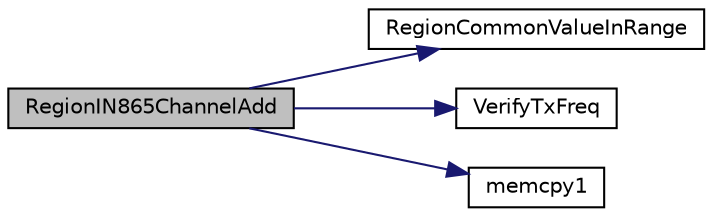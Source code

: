 digraph "RegionIN865ChannelAdd"
{
  edge [fontname="Helvetica",fontsize="10",labelfontname="Helvetica",labelfontsize="10"];
  node [fontname="Helvetica",fontsize="10",shape=record];
  rankdir="LR";
  Node25 [label="RegionIN865ChannelAdd",height=0.2,width=0.4,color="black", fillcolor="grey75", style="filled", fontcolor="black"];
  Node25 -> Node26 [color="midnightblue",fontsize="10",style="solid",fontname="Helvetica"];
  Node26 [label="RegionCommonValueInRange",height=0.2,width=0.4,color="black", fillcolor="white", style="filled",URL="$group___r_e_g_i_o_n_c_o_m_m_o_n.html#gafdd1c80d953e18d755a631b72a9c3bd3",tooltip="Verifies, if a value is in a given range. This is a generic function and valid for all regions..."];
  Node25 -> Node27 [color="midnightblue",fontsize="10",style="solid",fontname="Helvetica"];
  Node27 [label="VerifyTxFreq",height=0.2,width=0.4,color="black", fillcolor="white", style="filled",URL="$_region_i_n865_8c.html#a827497ee67461abdb257e1ff3f7e78e6"];
  Node25 -> Node28 [color="midnightblue",fontsize="10",style="solid",fontname="Helvetica"];
  Node28 [label="memcpy1",height=0.2,width=0.4,color="black", fillcolor="white", style="filled",URL="$utilities_8c.html#abfbe672c7136122f16c9214bc4ba8d21",tooltip="Copies size elements of src array to dst array "];
}
